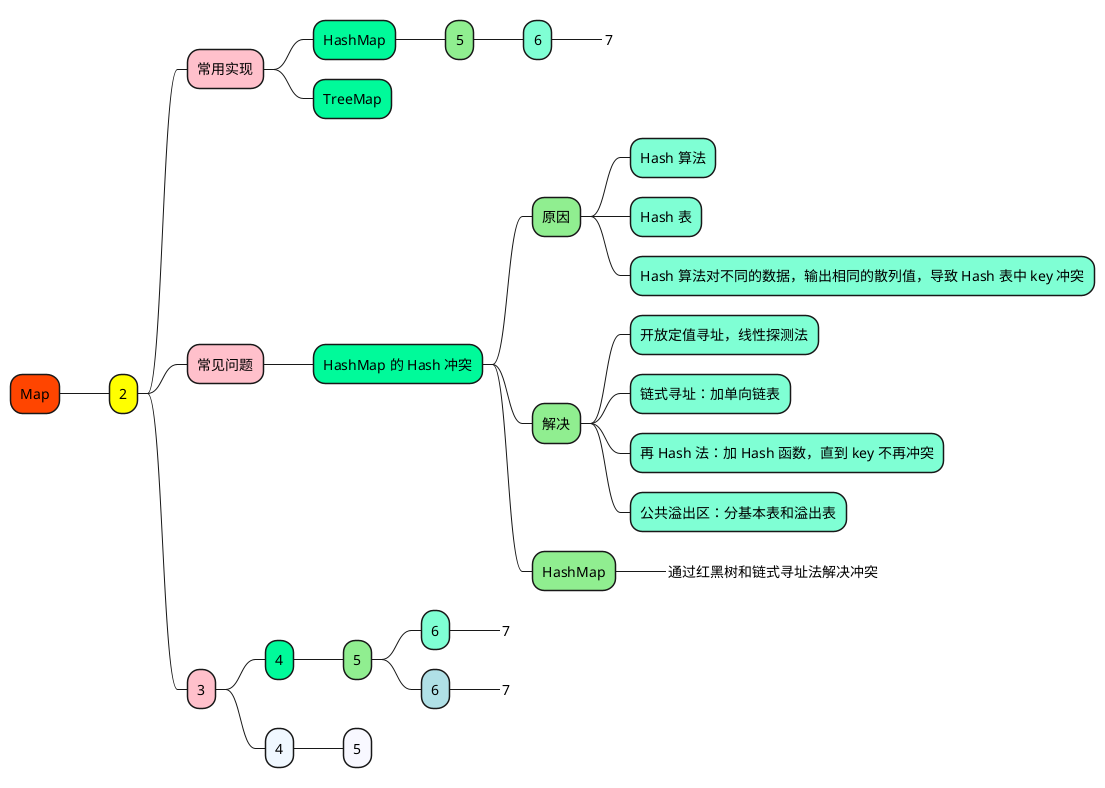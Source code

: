 @startmindmap

+[#OrangeRed] Map

++[#yellow] 2

+++[#Pink] 常用实现

++++[#MediumSpringGreen] HashMap
+++++[#LightGreen] 5
++++++[#Aquamarine] 6
+++++++[#Aquamarine]_ 7



++++[#MediumSpringGreen] TreeMap



+++[#Pink] 常见问题

++++[#MediumSpringGreen] HashMap 的 Hash 冲突

+++++[#LightGreen] 原因
++++++[#Aquamarine] Hash 算法
++++++[#Aquamarine] Hash 表
++++++[#Aquamarine] Hash 算法对不同的数据，输出相同的散列值，导致 Hash 表中 key 冲突

+++++[#LightGreen] 解决
++++++[#Aquamarine] 开放定值寻址，线性探测法
++++++[#Aquamarine] 链式寻址：加单向链表
++++++[#Aquamarine] 再 Hash 法：加 Hash 函数，直到 key 不再冲突
++++++[#Aquamarine] 公共溢出区：分基本表和溢出表

+++++[#LightGreen] HashMap
++++++[#Aquamarine]_ 通过红黑树和链式寻址法解决冲突



+++[#Pink] 3

++++[#MediumSpringGreen] 4
+++++[#LightGreen] 5
++++++[#Aquamarine] 6
+++++++[#Aquamarine]_ 7
++++++[#PowderBlue] 6
+++++++[#PowderBlue]_ 7
++++[#AliceBlue] 4
+++++[#GhostWhite] 5


@endmindmap
